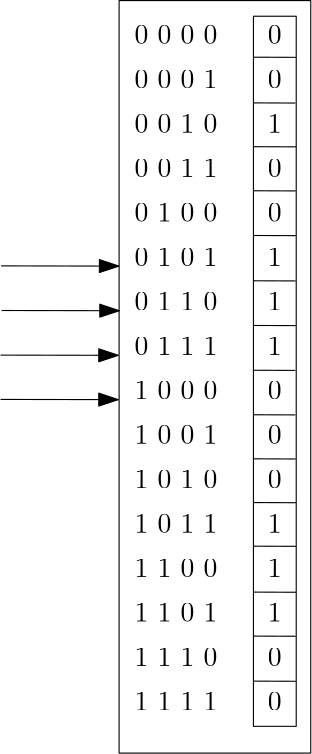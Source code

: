 <?xml version="1.0"?>
<!DOCTYPE ipe SYSTEM "ipe.dtd">
<ipe version="70218" creator="Ipe 7.2.28">
<info created="D:20241025205302" modified="D:20241025205303"/>
<ipestyle name="basic">
<symbol name="arrow/arc(spx)">
<path stroke="sym-stroke" fill="sym-stroke" pen="sym-pen">
0 0 m
-1 0.333 l
-1 -0.333 l
h
</path>
</symbol>
<symbol name="arrow/farc(spx)">
<path stroke="sym-stroke" fill="white" pen="sym-pen">
0 0 m
-1 0.333 l
-1 -0.333 l
h
</path>
</symbol>
<symbol name="arrow/ptarc(spx)">
<path stroke="sym-stroke" fill="sym-stroke" pen="sym-pen">
0 0 m
-1 0.333 l
-0.8 0 l
-1 -0.333 l
h
</path>
</symbol>
<symbol name="arrow/fptarc(spx)">
<path stroke="sym-stroke" fill="white" pen="sym-pen">
0 0 m
-1 0.333 l
-0.8 0 l
-1 -0.333 l
h
</path>
</symbol>
<symbol name="mark/circle(sx)" transformations="translations">
<path fill="sym-stroke">
0.6 0 0 0.6 0 0 e
0.4 0 0 0.4 0 0 e
</path>
</symbol>
<symbol name="mark/disk(sx)" transformations="translations">
<path fill="sym-stroke">
0.6 0 0 0.6 0 0 e
</path>
</symbol>
<symbol name="mark/fdisk(sfx)" transformations="translations">
<group>
<path fill="sym-fill">
0.5 0 0 0.5 0 0 e
</path>
<path fill="sym-stroke" fillrule="eofill">
0.6 0 0 0.6 0 0 e
0.4 0 0 0.4 0 0 e
</path>
</group>
</symbol>
<symbol name="mark/box(sx)" transformations="translations">
<path fill="sym-stroke" fillrule="eofill">
-0.6 -0.6 m
0.6 -0.6 l
0.6 0.6 l
-0.6 0.6 l
h
-0.4 -0.4 m
0.4 -0.4 l
0.4 0.4 l
-0.4 0.4 l
h
</path>
</symbol>
<symbol name="mark/square(sx)" transformations="translations">
<path fill="sym-stroke">
-0.6 -0.6 m
0.6 -0.6 l
0.6 0.6 l
-0.6 0.6 l
h
</path>
</symbol>
<symbol name="mark/fsquare(sfx)" transformations="translations">
<group>
<path fill="sym-fill">
-0.5 -0.5 m
0.5 -0.5 l
0.5 0.5 l
-0.5 0.5 l
h
</path>
<path fill="sym-stroke" fillrule="eofill">
-0.6 -0.6 m
0.6 -0.6 l
0.6 0.6 l
-0.6 0.6 l
h
-0.4 -0.4 m
0.4 -0.4 l
0.4 0.4 l
-0.4 0.4 l
h
</path>
</group>
</symbol>
<symbol name="mark/cross(sx)" transformations="translations">
<group>
<path fill="sym-stroke">
-0.43 -0.57 m
0.57 0.43 l
0.43 0.57 l
-0.57 -0.43 l
h
</path>
<path fill="sym-stroke">
-0.43 0.57 m
0.57 -0.43 l
0.43 -0.57 l
-0.57 0.43 l
h
</path>
</group>
</symbol>
<symbol name="arrow/fnormal(spx)">
<path stroke="sym-stroke" fill="white" pen="sym-pen">
0 0 m
-1 0.333 l
-1 -0.333 l
h
</path>
</symbol>
<symbol name="arrow/pointed(spx)">
<path stroke="sym-stroke" fill="sym-stroke" pen="sym-pen">
0 0 m
-1 0.333 l
-0.8 0 l
-1 -0.333 l
h
</path>
</symbol>
<symbol name="arrow/fpointed(spx)">
<path stroke="sym-stroke" fill="white" pen="sym-pen">
0 0 m
-1 0.333 l
-0.8 0 l
-1 -0.333 l
h
</path>
</symbol>
<symbol name="arrow/linear(spx)">
<path stroke="sym-stroke" pen="sym-pen">
-1 0.333 m
0 0 l
-1 -0.333 l
</path>
</symbol>
<symbol name="arrow/fdouble(spx)">
<path stroke="sym-stroke" fill="white" pen="sym-pen">
0 0 m
-1 0.333 l
-1 -0.333 l
h
-1 0 m
-2 0.333 l
-2 -0.333 l
h
</path>
</symbol>
<symbol name="arrow/double(spx)">
<path stroke="sym-stroke" fill="sym-stroke" pen="sym-pen">
0 0 m
-1 0.333 l
-1 -0.333 l
h
-1 0 m
-2 0.333 l
-2 -0.333 l
h
</path>
</symbol>
<symbol name="arrow/mid-normal(spx)">
<path stroke="sym-stroke" fill="sym-stroke" pen="sym-pen">
0.5 0 m
-0.5 0.333 l
-0.5 -0.333 l
h
</path>
</symbol>
<symbol name="arrow/mid-fnormal(spx)">
<path stroke="sym-stroke" fill="white" pen="sym-pen">
0.5 0 m
-0.5 0.333 l
-0.5 -0.333 l
h
</path>
</symbol>
<symbol name="arrow/mid-pointed(spx)">
<path stroke="sym-stroke" fill="sym-stroke" pen="sym-pen">
0.5 0 m
-0.5 0.333 l
-0.3 0 l
-0.5 -0.333 l
h
</path>
</symbol>
<symbol name="arrow/mid-fpointed(spx)">
<path stroke="sym-stroke" fill="white" pen="sym-pen">
0.5 0 m
-0.5 0.333 l
-0.3 0 l
-0.5 -0.333 l
h
</path>
</symbol>
<symbol name="arrow/mid-double(spx)">
<path stroke="sym-stroke" fill="sym-stroke" pen="sym-pen">
1 0 m
0 0.333 l
0 -0.333 l
h
0 0 m
-1 0.333 l
-1 -0.333 l
h
</path>
</symbol>
<symbol name="arrow/mid-fdouble(spx)">
<path stroke="sym-stroke" fill="white" pen="sym-pen">
1 0 m
0 0.333 l
0 -0.333 l
h
0 0 m
-1 0.333 l
-1 -0.333 l
h
</path>
</symbol>
<anglesize name="22.5 deg" value="22.5"/>
<anglesize name="30 deg" value="30"/>
<anglesize name="45 deg" value="45"/>
<anglesize name="60 deg" value="60"/>
<anglesize name="90 deg" value="90"/>
<arrowsize name="large" value="10"/>
<arrowsize name="small" value="5"/>
<arrowsize name="tiny" value="3"/>
<color name="blue" value="0 0 1"/>
<color name="brown" value="0.647 0.165 0.165"/>
<color name="darkblue" value="0 0 0.545"/>
<color name="darkcyan" value="0 0.545 0.545"/>
<color name="darkgray" value="0.663"/>
<color name="darkgreen" value="0 0.392 0"/>
<color name="darkmagenta" value="0.545 0 0.545"/>
<color name="darkorange" value="1 0.549 0"/>
<color name="darkred" value="0.545 0 0"/>
<color name="gold" value="1 0.843 0"/>
<color name="gray" value="0.745"/>
<color name="green" value="0 1 0"/>
<color name="lightblue" value="0.678 0.847 0.902"/>
<color name="lightcyan" value="0.878 1 1"/>
<color name="lightgray" value="0.827"/>
<color name="lightgreen" value="0.565 0.933 0.565"/>
<color name="lightyellow" value="1 1 0.878"/>
<color name="navy" value="0 0 0.502"/>
<color name="orange" value="1 0.647 0"/>
<color name="pink" value="1 0.753 0.796"/>
<color name="purple" value="0.627 0.125 0.941"/>
<color name="red" value="1 0 0"/>
<color name="seagreen" value="0.18 0.545 0.341"/>
<color name="turquoise" value="0.251 0.878 0.816"/>
<color name="violet" value="0.933 0.51 0.933"/>
<color name="yellow" value="1 1 0"/>
<dashstyle name="dash dot dotted" value="[4 2 1 2 1 2] 0"/>
<dashstyle name="dash dotted" value="[4 2 1 2] 0"/>
<dashstyle name="dashed" value="[4] 0"/>
<dashstyle name="dotted" value="[1 3] 0"/>
<gridsize name="10 pts (~3.5 mm)" value="10"/>
<gridsize name="14 pts (~5 mm)" value="14"/>
<gridsize name="16 pts (~6 mm)" value="16"/>
<gridsize name="20 pts (~7 mm)" value="20"/>
<gridsize name="28 pts (~10 mm)" value="28"/>
<gridsize name="32 pts (~12 mm)" value="32"/>
<gridsize name="4 pts" value="4"/>
<gridsize name="56 pts (~20 mm)" value="56"/>
<gridsize name="8 pts (~3 mm)" value="8"/>
<opacity name="10%" value="0.1"/>
<opacity name="30%" value="0.3"/>
<opacity name="50%" value="0.5"/>
<opacity name="75%" value="0.75"/>
<pen name="fat" value="1.2"/>
<pen name="heavier" value="0.8"/>
<pen name="ultrafat" value="2"/>
<symbolsize name="large" value="5"/>
<symbolsize name="small" value="2"/>
<symbolsize name="tiny" value="1.1"/>
<textsize name="Huge" value="\Huge"/>
<textsize name="LARGE" value="\LARGE"/>
<textsize name="Large" value="\Large"/>
<textsize name="footnote" value="\footnotesize"/>
<textsize name="huge" value="\huge"/>
<textsize name="large" value="\large"/>
<textsize name="script" value="\scriptsize"/>
<textsize name="small" value="\small"/>
<textsize name="tiny" value="\tiny"/>
<textstyle name="center" begin="\begin{center}" end="\end{center}"/>
<textstyle name="item" begin="\begin{itemize}\item{}" end="\end{itemize}"/>
<textstyle name="itemize" begin="\begin{itemize}" end="\end{itemize}"/>
<tiling name="falling" angle="-60" step="4" width="1"/>
<tiling name="rising" angle="30" step="4" width="1"/>
</ipestyle>
<page>
<layer name="alpha"/>
<view layers="alpha" active="alpha"/>
<text layer="alpha" transformations="translations" pos="176 720" stroke="black" type="label" width="29.888" height="6.42" depth="0" valign="baseline">0 0 0 0</text>
<text transformations="translations" pos="176 704" stroke="black" type="label" width="33.209" height="6.42" depth="0" valign="baseline">0 0 0 1
</text>
<text transformations="translations" pos="176 688" stroke="black" type="label" width="29.888" height="6.42" depth="0" valign="baseline">0 0 1 0</text>
<text transformations="translations" pos="176 672" stroke="black" type="label" width="29.888" height="6.42" depth="0" valign="baseline">0 0 1 1</text>
<text transformations="translations" pos="176 656" stroke="black" type="label" width="29.888" height="6.42" depth="0" valign="baseline">0 1 0 0</text>
<text transformations="translations" pos="176 640" stroke="black" type="label" width="29.888" height="6.42" depth="0" valign="baseline">0 1 0 1</text>
<text transformations="translations" pos="176 624" stroke="black" type="label" width="29.888" height="6.42" depth="0" valign="baseline">0 1 1 0</text>
<text transformations="translations" pos="176 608" stroke="black" type="label" width="29.888" height="6.42" depth="0" valign="baseline">0 1 1 1</text>
<text transformations="translations" pos="176 592" stroke="black" type="label" width="29.888" height="6.42" depth="0" valign="baseline">1 0 0 0</text>
<text transformations="translations" pos="176 576" stroke="black" type="label" width="29.888" height="6.42" depth="0" valign="baseline">1 0 0 1</text>
<text transformations="translations" pos="176 560" stroke="black" type="label" width="29.888" height="6.42" depth="0" valign="baseline">1 0 1 0</text>
<text transformations="translations" pos="176 544" stroke="black" type="label" width="29.888" height="6.42" depth="0" valign="baseline">1 0 1 1</text>
<text transformations="translations" pos="176 528" stroke="black" type="label" width="29.888" height="6.42" depth="0" valign="baseline">1 1 0 0</text>
<text transformations="translations" pos="176 512" stroke="black" type="label" width="29.888" height="6.42" depth="0" valign="baseline">1 1 0 1</text>
<text transformations="translations" pos="176 496" stroke="black" type="label" width="29.888" height="6.42" depth="0" valign="baseline">1 1 1 0</text>
<text transformations="translations" pos="176 480" stroke="black" type="label" width="29.888" height="6.42" depth="0" valign="baseline">1 1 1 1</text>
<text transformations="translations" pos="224 720" stroke="black" type="label" width="4.981" height="6.42" depth="0" valign="baseline">0</text>
<text transformations="translations" pos="224 704" stroke="black" type="label" width="4.981" height="6.42" depth="0" valign="baseline">0</text>
<text transformations="translations" pos="224 688" stroke="black" type="label" width="4.981" height="6.42" depth="0" valign="baseline">1</text>
<text transformations="translations" pos="224 672" stroke="black" type="label" width="4.981" height="6.42" depth="0" valign="baseline">0</text>
<text transformations="translations" pos="224 656" stroke="black" type="label" width="4.981" height="6.42" depth="0" valign="baseline">0</text>
<text transformations="translations" pos="224 640" stroke="black" type="label" width="4.981" height="6.42" depth="0" valign="baseline">1</text>
<text transformations="translations" pos="224 624" stroke="black" type="label" width="4.981" height="6.42" depth="0" valign="baseline">1</text>
<text transformations="translations" pos="224 608" stroke="black" type="label" width="4.981" height="6.42" depth="0" valign="baseline">1</text>
<text transformations="translations" pos="224 592" stroke="black" type="label" width="4.981" height="6.42" depth="0" valign="baseline">0</text>
<text transformations="translations" pos="224 576" stroke="black" type="label" width="4.981" height="6.42" depth="0" valign="baseline">0</text>
<text transformations="translations" pos="224 560" stroke="black" type="label" width="4.981" height="6.42" depth="0" valign="baseline">0</text>
<text transformations="translations" pos="224 544" stroke="black" type="label" width="4.981" height="6.42" depth="0" valign="baseline">1</text>
<text transformations="translations" pos="224 528" stroke="black" type="label" width="4.981" height="6.42" depth="0" valign="baseline">1</text>
<text transformations="translations" pos="224 512" stroke="black" type="label" width="4.981" height="6.42" depth="0" valign="baseline">1</text>
<text transformations="translations" pos="224 496" stroke="black" type="label" width="4.981" height="6.42" depth="0" valign="baseline">0</text>
<text transformations="translations" pos="224 480" stroke="black" type="label" width="4.981" height="6.42" depth="0" valign="baseline">0</text>
<path matrix="1 0 0 1 0.475101 1.78163" stroke="black">
233.784 728.133 m
233.784 472.493 l
218.379 472.493 l
218.379 728.133 l
h
</path>
<path stroke="black">
170.497 735.559 m
170.497 464.648 l
239.489 464.648 l
239.489 735.559 l
h
</path>
<path stroke="black">
218.944 715.168 m
234.222 715.114 l
</path>
<path matrix="1 0 0 1 -0.266424 -16.4491" stroke="black">
218.944 715.168 m
234.222 715.114 l
</path>
<path matrix="1 0 0 1 -0.00025961 -32.2193" stroke="black">
218.944 715.168 m
234.222 715.114 l
</path>
<path matrix="1 0 0 1 -0.159958 -48.0827" stroke="black">
218.944 715.168 m
234.222 715.114 l
</path>
<path matrix="1 0 0 1 -0.106725 -64.1857" stroke="black">
218.944 715.168 m
234.222 715.114 l
</path>
<path matrix="1 0 0 1 -0.159958 -80.4882" stroke="black">
218.944 715.168 m
234.222 715.114 l
</path>
<path matrix="1 0 0 1 -0.106376 -96.5763" stroke="black">
218.944 715.168 m
234.222 715.114 l
</path>
<path matrix="1 0 0 1 -0.269952 -112.702" stroke="black">
218.944 715.168 m
234.222 715.114 l
</path>
<path matrix="1 0 0 1 -0.269952 -128.719" stroke="black">
218.944 715.168 m
234.222 715.114 l
</path>
<path matrix="1 0 0 1 -0.160901 -144.586" stroke="black">
218.944 715.168 m
234.222 715.114 l
</path>
<path matrix="1 0 0 1 0.00267476 -160.33" stroke="black">
218.944 715.168 m
234.222 715.114 l
</path>
<path matrix="1 0 0 1 -0.0518506 -176.033" stroke="black">
218.944 715.168 m
234.222 715.114 l
</path>
<path matrix="1 0 0 1 -0.0518506 -192.568" stroke="black">
218.944 715.168 m
234.222 715.114 l
</path>
<path matrix="1 0 0 1 -0.106376 -208.408" stroke="black">
218.944 715.168 m
234.222 715.114 l
</path>
<path matrix="1 0 0 1 -0.106376 -224.615" stroke="black">
218.944 715.168 m
234.222 715.114 l
</path>
<path stroke="black" arrow="normal/normal">
128.038 640.038 m
170.4 639.964 l
</path>
<path matrix="1 0 0 1 0.147582 -16.0603" stroke="black" arrow="normal/normal">
128.038 640.038 m
170.4 639.964 l
</path>
<path matrix="1 0 0 1 -0.220779 -32.1208" stroke="black" arrow="normal/normal">
128.038 640.038 m
170.4 639.964 l
</path>
<path matrix="1 0 0 1 -0.220779 -48.0709" stroke="black" arrow="normal/normal">
128.038 640.038 m
170.4 639.964 l
</path>
</page>
</ipe>
